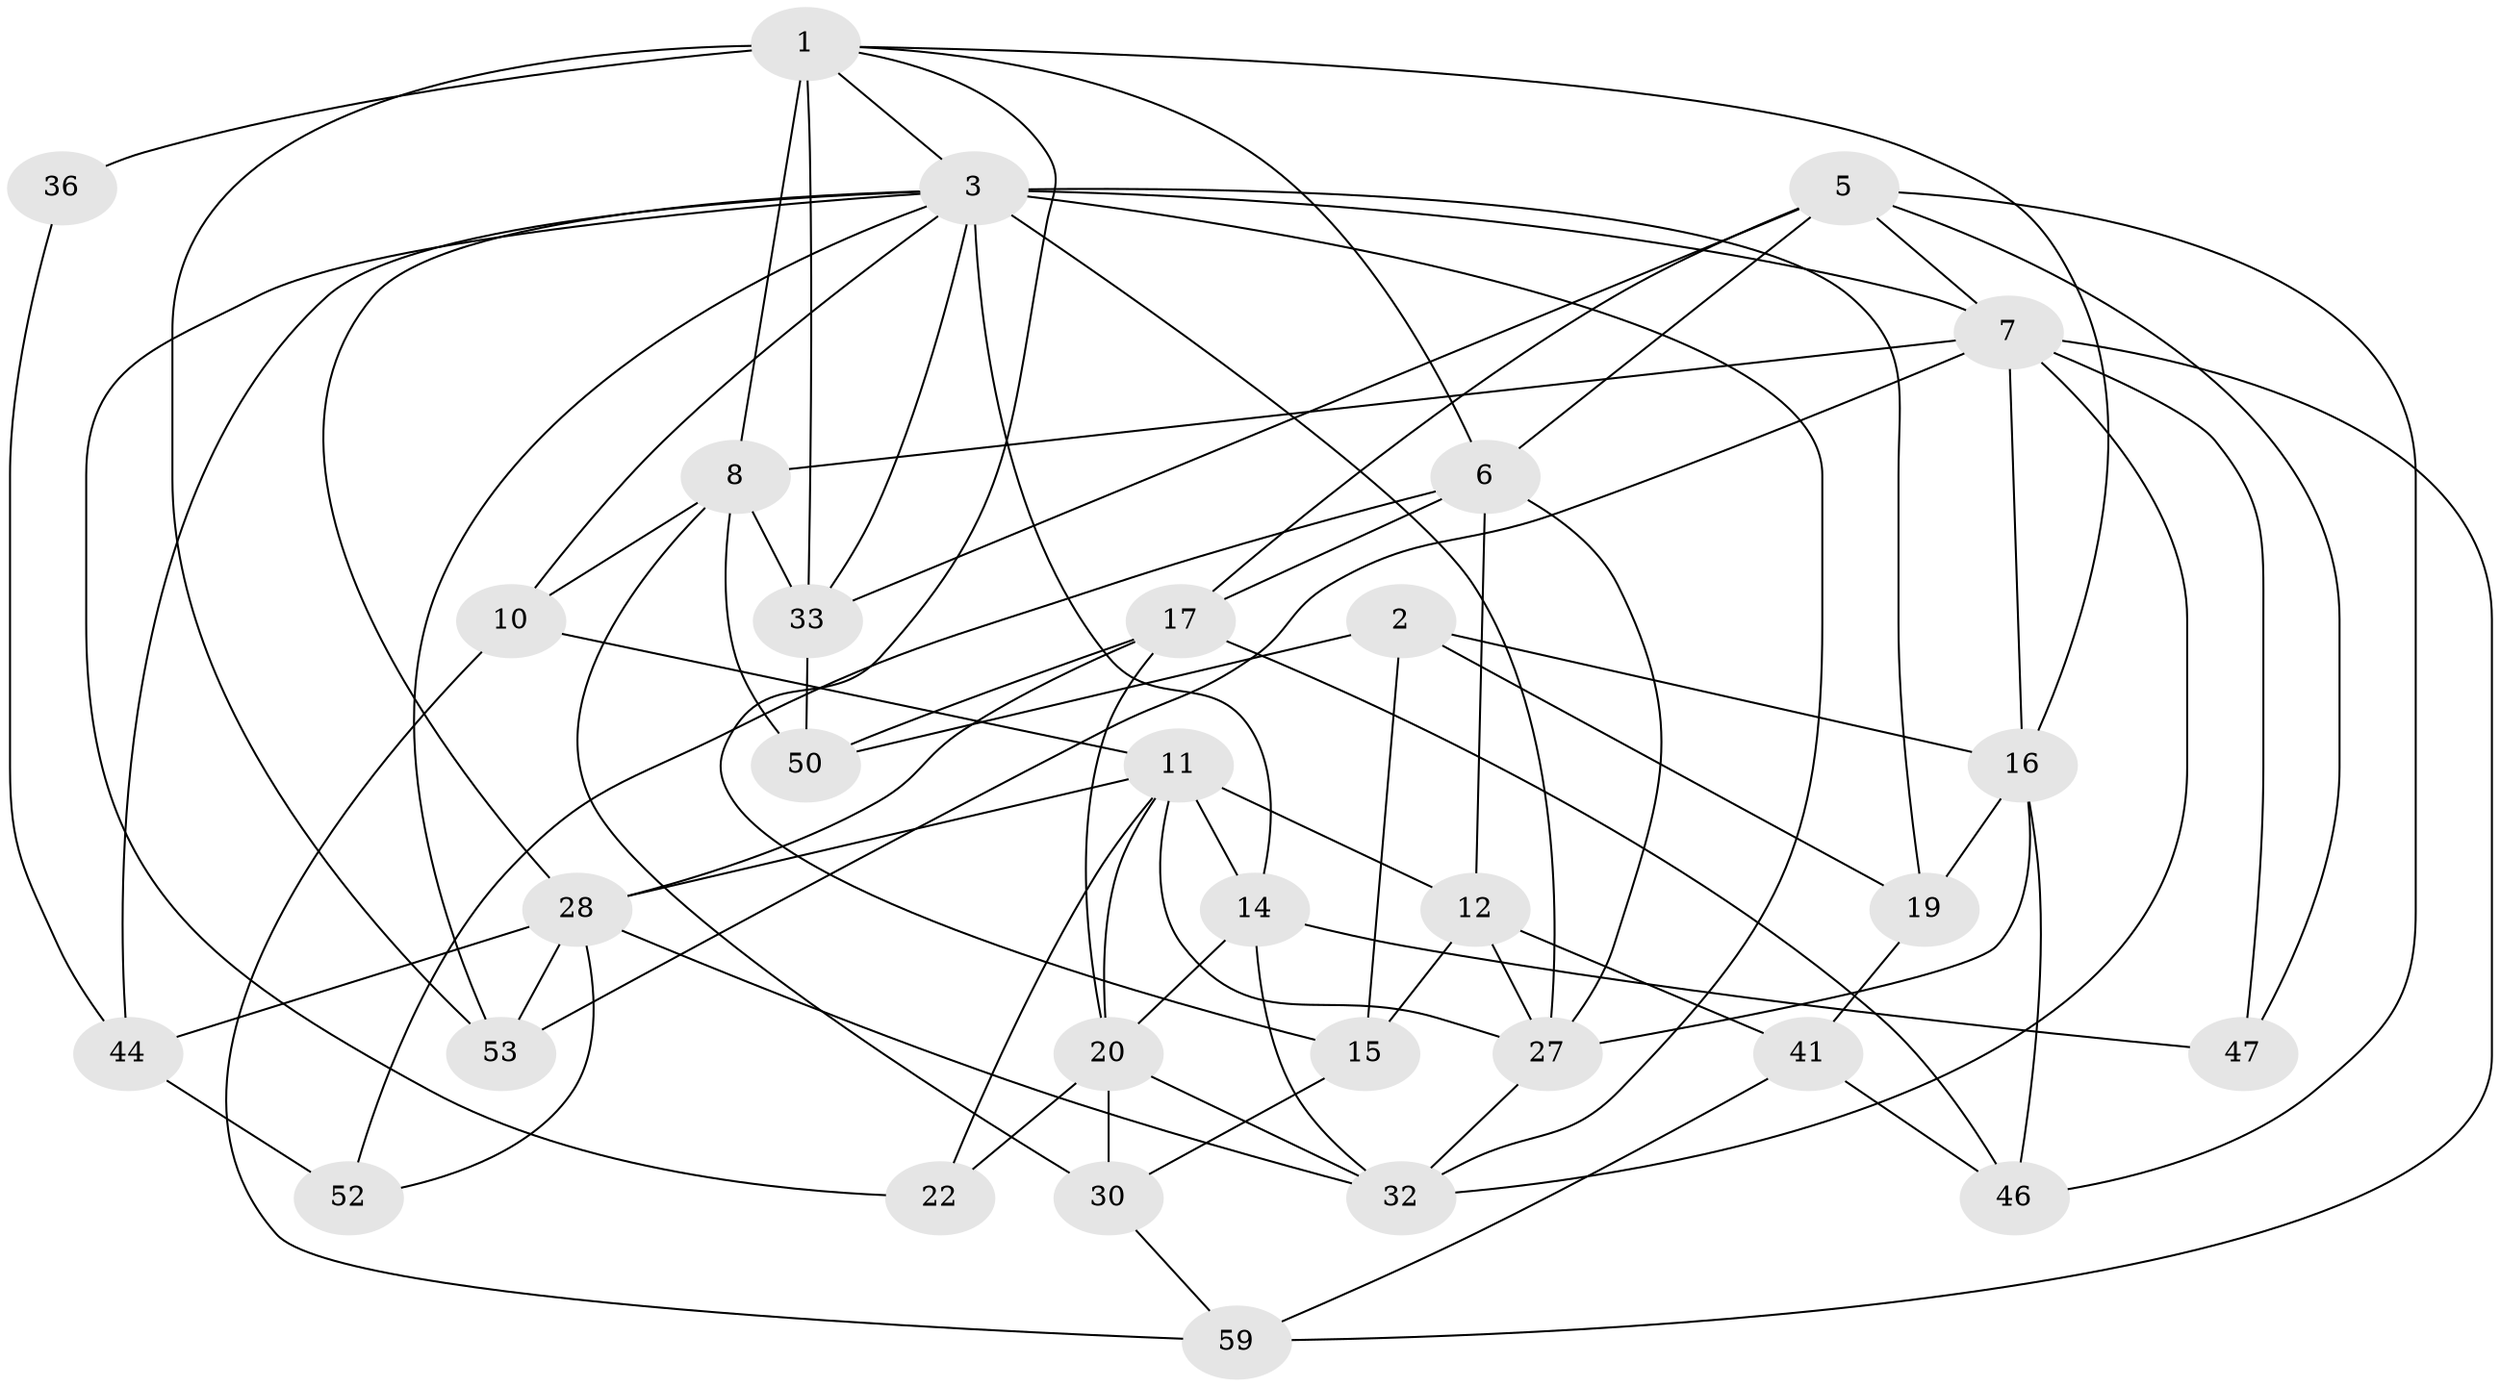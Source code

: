 // original degree distribution, {4: 1.0}
// Generated by graph-tools (version 1.1) at 2025/16/03/09/25 04:16:39]
// undirected, 31 vertices, 80 edges
graph export_dot {
graph [start="1"]
  node [color=gray90,style=filled];
  1 [super="+43"];
  2;
  3 [super="+57+4+18"];
  5 [super="+29"];
  6 [super="+39"];
  7 [super="+63+9+40"];
  8 [super="+23"];
  10;
  11 [super="+21+49+13"];
  12 [super="+24+56"];
  14 [super="+58"];
  15;
  16 [super="+35"];
  17 [super="+55"];
  19;
  20 [super="+25"];
  22;
  27 [super="+61"];
  28 [super="+51+31"];
  30;
  32 [super="+42"];
  33 [super="+54"];
  36;
  41;
  44 [super="+45"];
  46;
  47;
  50;
  52;
  53;
  59;
  1 -- 36 [weight=3];
  1 -- 33;
  1 -- 53;
  1 -- 6;
  1 -- 15;
  1 -- 8;
  1 -- 16;
  1 -- 3;
  2 -- 19;
  2 -- 50;
  2 -- 15;
  2 -- 16;
  3 -- 7 [weight=2];
  3 -- 10;
  3 -- 14 [weight=2];
  3 -- 33;
  3 -- 22;
  3 -- 44;
  3 -- 19;
  3 -- 53;
  3 -- 27;
  3 -- 32;
  3 -- 28;
  5 -- 46;
  5 -- 17;
  5 -- 6;
  5 -- 47;
  5 -- 7;
  5 -- 33;
  6 -- 27;
  6 -- 52;
  6 -- 17;
  6 -- 12;
  7 -- 8 [weight=2];
  7 -- 59;
  7 -- 16;
  7 -- 53;
  7 -- 47;
  7 -- 32;
  8 -- 30;
  8 -- 33 [weight=2];
  8 -- 50;
  8 -- 10;
  10 -- 59;
  10 -- 11;
  11 -- 12 [weight=4];
  11 -- 22;
  11 -- 27;
  11 -- 28;
  11 -- 20;
  11 -- 14;
  12 -- 15;
  12 -- 41;
  12 -- 27;
  14 -- 47 [weight=2];
  14 -- 20 [weight=2];
  14 -- 32;
  15 -- 30;
  16 -- 19;
  16 -- 46;
  16 -- 27;
  17 -- 46;
  17 -- 50;
  17 -- 20;
  17 -- 28;
  19 -- 41;
  20 -- 22 [weight=2];
  20 -- 32;
  20 -- 30;
  27 -- 32;
  28 -- 32;
  28 -- 53;
  28 -- 44 [weight=2];
  28 -- 52;
  30 -- 59;
  33 -- 50;
  36 -- 44;
  41 -- 46;
  41 -- 59;
  44 -- 52 [weight=2];
}
